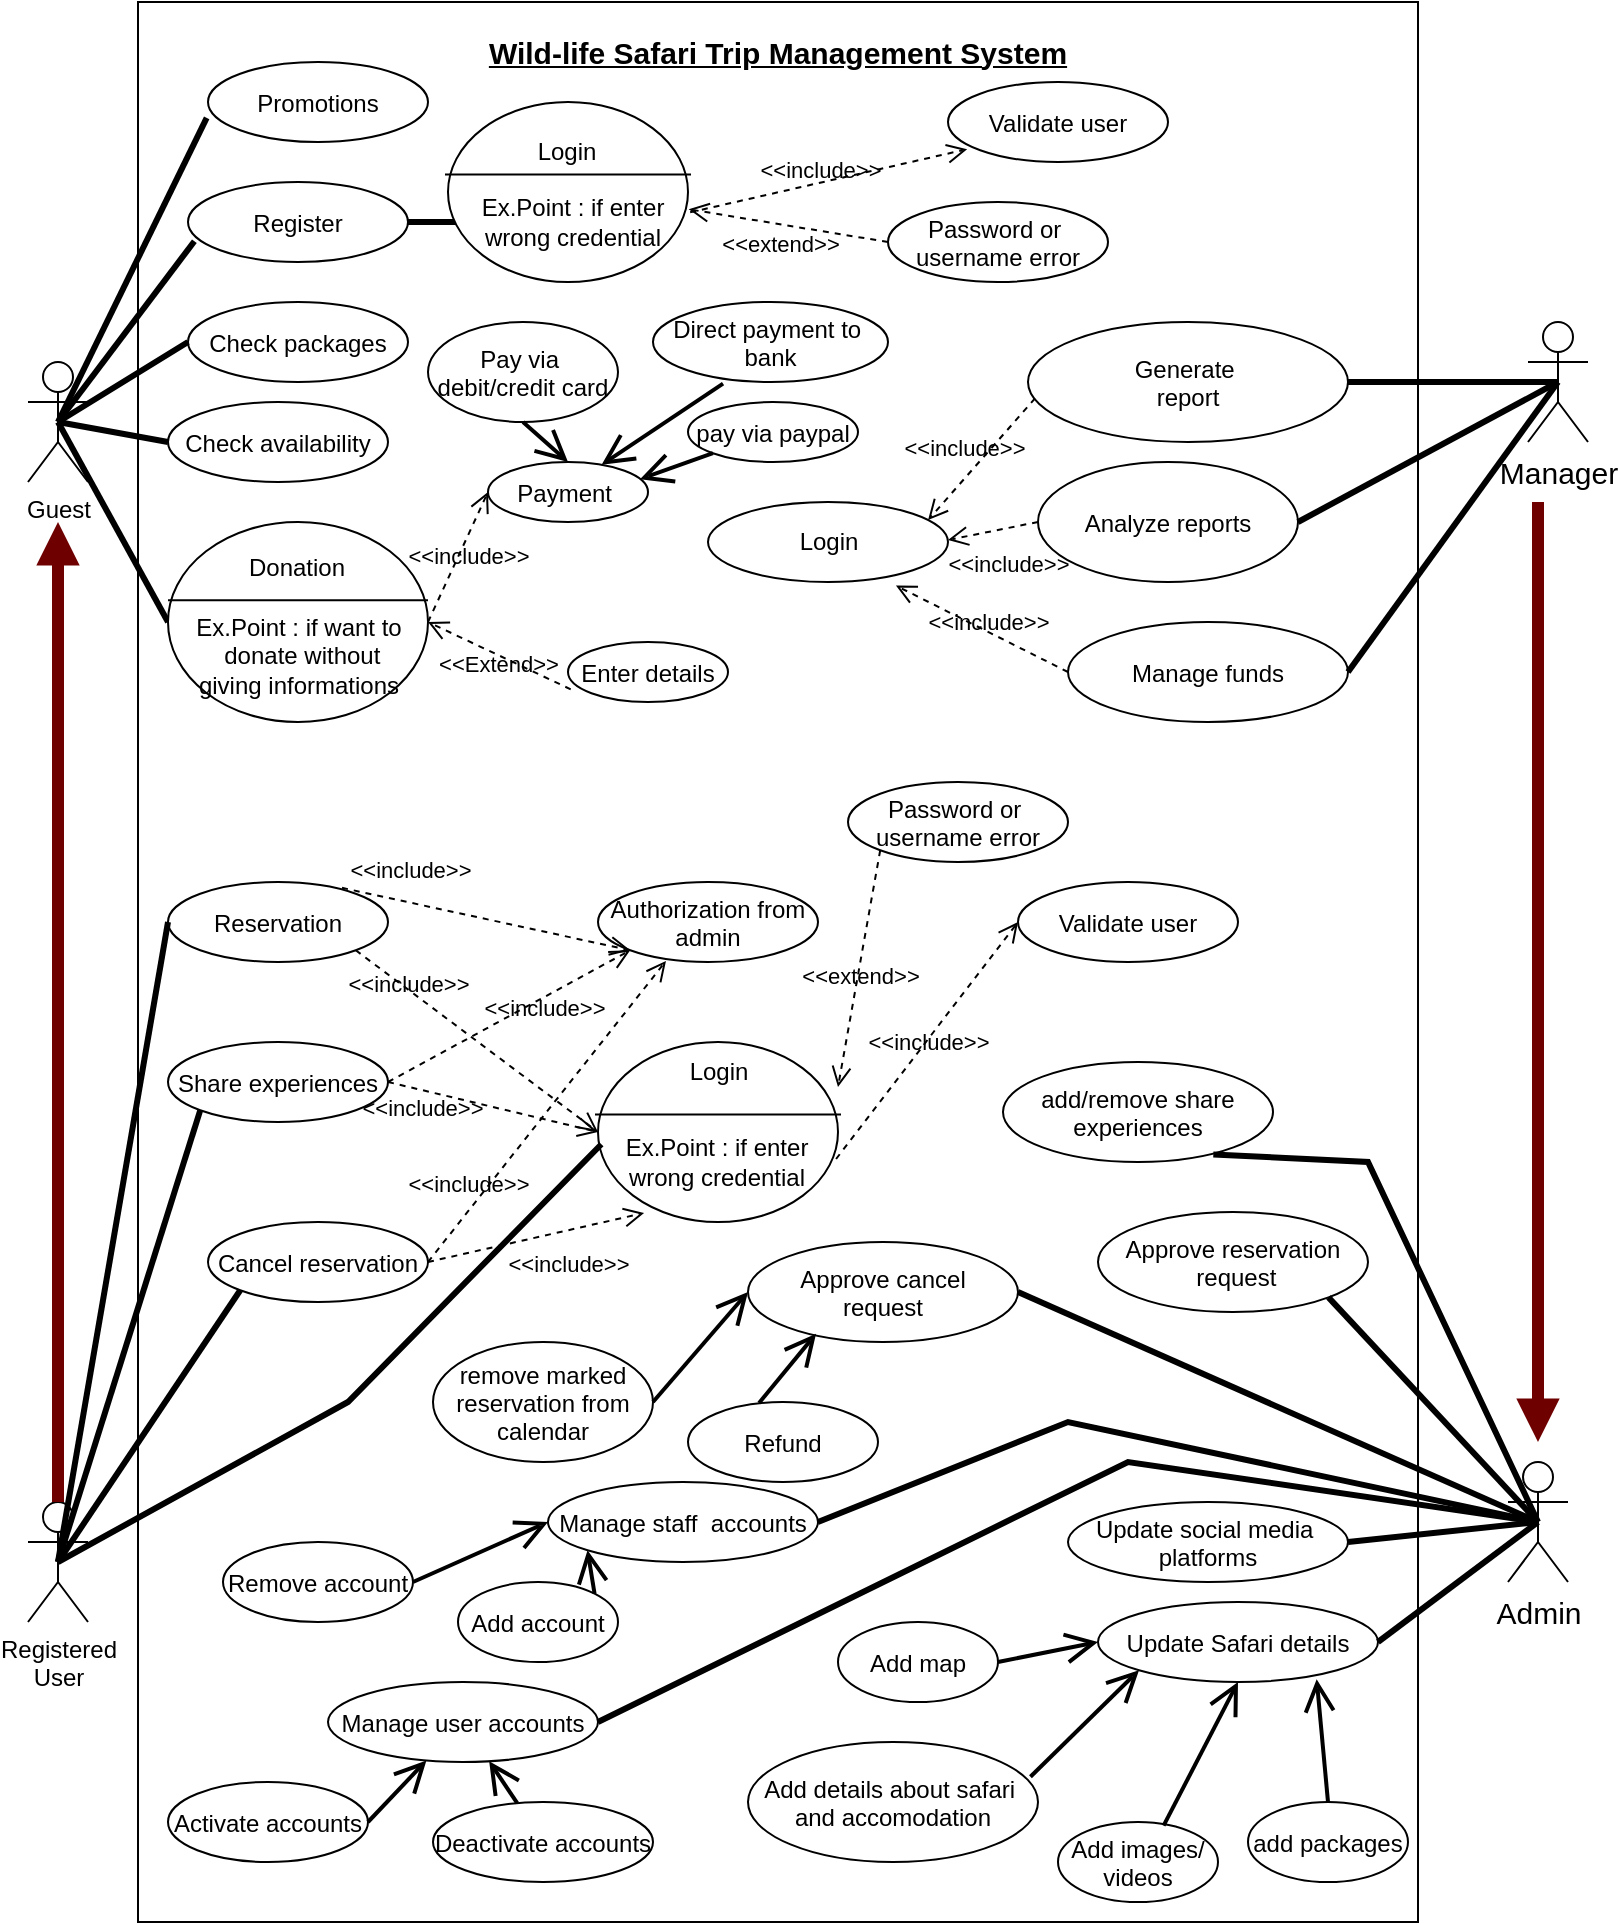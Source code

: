 <mxfile version="17.2.1" type="device"><diagram id="7ioUr9xiBU_VeSpDMYEj" name="Page-1"><mxGraphModel dx="1038" dy="571" grid="1" gridSize="10" guides="1" tooltips="1" connect="1" arrows="1" fold="1" page="1" pageScale="1" pageWidth="850" pageHeight="1100" math="0" shadow="0"><root><mxCell id="0"/><mxCell id="1" parent="0"/><mxCell id="mJxhll8zk59n_Goc1wE7-1" value="Guest&lt;br&gt;" style="shape=umlActor;verticalLabelPosition=bottom;verticalAlign=top;html=1;outlineConnect=0;" parent="1" vertex="1"><mxGeometry x="20" y="190" width="30" height="60" as="geometry"/></mxCell><mxCell id="Id92xHH9XlMsZ9smGhCu-1" value="" style="rounded=0;whiteSpace=wrap;html=1;" parent="1" vertex="1"><mxGeometry x="75" y="10" width="640" height="960" as="geometry"/></mxCell><mxCell id="Id92xHH9XlMsZ9smGhCu-4" value="Promotions" style="ellipse;" parent="1" vertex="1"><mxGeometry x="110" y="40" width="110" height="40" as="geometry"/></mxCell><mxCell id="Id92xHH9XlMsZ9smGhCu-5" value="Register" style="ellipse;" parent="1" vertex="1"><mxGeometry x="100" y="100" width="110" height="40" as="geometry"/></mxCell><mxCell id="Id92xHH9XlMsZ9smGhCu-10" value="" style="endArrow=none;startArrow=none;endFill=0;startFill=0;endSize=8;html=1;verticalAlign=bottom;labelBackgroundColor=none;strokeWidth=3;rounded=0;entryX=0;entryY=0.75;entryDx=0;entryDy=0;exitX=1;exitY=0.5;exitDx=0;exitDy=0;" parent="1" source="Id92xHH9XlMsZ9smGhCu-5" target="Id92xHH9XlMsZ9smGhCu-33" edge="1"><mxGeometry width="160" relative="1" as="geometry"><mxPoint x="290" y="140" as="sourcePoint"/><mxPoint x="340" y="130" as="targetPoint"/><Array as="points"/></mxGeometry></mxCell><mxCell id="Id92xHH9XlMsZ9smGhCu-13" value="&amp;lt;&amp;lt;include&amp;gt;&amp;gt;" style="endArrow=open;startArrow=none;endFill=0;startFill=0;endSize=8;html=1;verticalAlign=bottom;dashed=1;labelBackgroundColor=none;rounded=0;entryX=0.087;entryY=0.84;entryDx=0;entryDy=0;entryPerimeter=0;exitX=1.009;exitY=0.613;exitDx=0;exitDy=0;exitPerimeter=0;" parent="1" source="Id92xHH9XlMsZ9smGhCu-30" target="Id92xHH9XlMsZ9smGhCu-14" edge="1"><mxGeometry x="-0.069" y="-3" width="160" relative="1" as="geometry"><mxPoint x="445.05" y="120.08" as="sourcePoint"/><mxPoint x="540" y="110" as="targetPoint"/><mxPoint as="offset"/></mxGeometry></mxCell><mxCell id="Id92xHH9XlMsZ9smGhCu-14" value="Validate user" style="ellipse;" parent="1" vertex="1"><mxGeometry x="480" y="50" width="110" height="40" as="geometry"/></mxCell><mxCell id="Id92xHH9XlMsZ9smGhCu-15" value="Password or &#10;username error" style="ellipse;" parent="1" vertex="1"><mxGeometry x="450" y="110" width="110" height="40" as="geometry"/></mxCell><mxCell id="Id92xHH9XlMsZ9smGhCu-17" value="" style="endArrow=none;startArrow=none;endFill=0;startFill=0;endSize=8;html=1;verticalAlign=bottom;labelBackgroundColor=none;strokeWidth=3;rounded=0;entryX=-0.006;entryY=0.698;entryDx=0;entryDy=0;entryPerimeter=0;exitX=0.5;exitY=0.5;exitDx=0;exitDy=0;exitPerimeter=0;" parent="1" source="mJxhll8zk59n_Goc1wE7-1" target="Id92xHH9XlMsZ9smGhCu-4" edge="1"><mxGeometry width="160" relative="1" as="geometry"><mxPoint x="60" y="240" as="sourcePoint"/><mxPoint x="220" y="240" as="targetPoint"/></mxGeometry></mxCell><mxCell id="Id92xHH9XlMsZ9smGhCu-18" value="" style="endArrow=none;startArrow=none;endFill=0;startFill=0;endSize=8;html=1;verticalAlign=bottom;labelBackgroundColor=none;strokeWidth=3;rounded=0;entryX=0.029;entryY=0.74;entryDx=0;entryDy=0;entryPerimeter=0;exitX=0.5;exitY=0.5;exitDx=0;exitDy=0;exitPerimeter=0;" parent="1" source="mJxhll8zk59n_Goc1wE7-1" target="Id92xHH9XlMsZ9smGhCu-5" edge="1"><mxGeometry width="160" relative="1" as="geometry"><mxPoint x="65" y="250" as="sourcePoint"/><mxPoint x="179.34" y="107.92" as="targetPoint"/></mxGeometry></mxCell><mxCell id="Id92xHH9XlMsZ9smGhCu-19" value="&amp;lt;&amp;lt;extend&amp;gt;&amp;gt;" style="endArrow=open;startArrow=none;endFill=0;startFill=0;endSize=8;html=1;verticalAlign=bottom;dashed=1;labelBackgroundColor=none;rounded=0;exitX=0;exitY=0.5;exitDx=0;exitDy=0;entryX=1.003;entryY=0.596;entryDx=0;entryDy=0;entryPerimeter=0;" parent="1" source="Id92xHH9XlMsZ9smGhCu-15" target="Id92xHH9XlMsZ9smGhCu-30" edge="1"><mxGeometry x="0.025" y="19" width="160" relative="1" as="geometry"><mxPoint x="450" y="120" as="sourcePoint"/><mxPoint x="440" y="130" as="targetPoint"/><mxPoint as="offset"/></mxGeometry></mxCell><mxCell id="Id92xHH9XlMsZ9smGhCu-20" value="Check packages" style="ellipse;" parent="1" vertex="1"><mxGeometry x="100" y="160" width="110" height="40" as="geometry"/></mxCell><mxCell id="Id92xHH9XlMsZ9smGhCu-21" value="Check availability" style="ellipse;" parent="1" vertex="1"><mxGeometry x="90" y="210" width="110" height="40" as="geometry"/></mxCell><mxCell id="Id92xHH9XlMsZ9smGhCu-23" value="" style="endArrow=none;startArrow=none;endFill=0;startFill=0;endSize=8;html=1;verticalAlign=bottom;labelBackgroundColor=none;strokeWidth=3;rounded=0;entryX=0;entryY=0.5;entryDx=0;entryDy=0;exitX=0.5;exitY=0.5;exitDx=0;exitDy=0;exitPerimeter=0;" parent="1" source="mJxhll8zk59n_Goc1wE7-1" target="Id92xHH9XlMsZ9smGhCu-20" edge="1"><mxGeometry width="160" relative="1" as="geometry"><mxPoint x="55" y="220" as="sourcePoint"/><mxPoint x="173.19" y="159.6" as="targetPoint"/></mxGeometry></mxCell><mxCell id="Id92xHH9XlMsZ9smGhCu-24" value="" style="endArrow=none;startArrow=none;endFill=0;startFill=0;endSize=8;html=1;verticalAlign=bottom;labelBackgroundColor=none;strokeWidth=3;rounded=0;entryX=0;entryY=0.5;entryDx=0;entryDy=0;exitX=0.5;exitY=0.5;exitDx=0;exitDy=0;exitPerimeter=0;" parent="1" source="mJxhll8zk59n_Goc1wE7-1" target="Id92xHH9XlMsZ9smGhCu-21" edge="1"><mxGeometry width="160" relative="1" as="geometry"><mxPoint x="55" y="220" as="sourcePoint"/><mxPoint x="170.0" y="200" as="targetPoint"/></mxGeometry></mxCell><mxCell id="Id92xHH9XlMsZ9smGhCu-25" value="" style="endArrow=none;startArrow=none;endFill=0;startFill=0;endSize=8;html=1;verticalAlign=bottom;labelBackgroundColor=none;strokeWidth=3;rounded=0;entryX=0;entryY=0.5;entryDx=0;entryDy=0;exitX=0.5;exitY=0.5;exitDx=0;exitDy=0;exitPerimeter=0;" parent="1" source="mJxhll8zk59n_Goc1wE7-1" target="Id92xHH9XlMsZ9smGhCu-36" edge="1"><mxGeometry width="160" relative="1" as="geometry"><mxPoint x="55" y="220" as="sourcePoint"/><mxPoint x="170" y="285" as="targetPoint"/></mxGeometry></mxCell><mxCell id="Id92xHH9XlMsZ9smGhCu-26" value="Payment " style="ellipse;" parent="1" vertex="1"><mxGeometry x="250" y="240" width="80" height="30" as="geometry"/></mxCell><mxCell id="Id92xHH9XlMsZ9smGhCu-27" value="&amp;lt;&amp;lt;include&amp;gt;&amp;gt;" style="endArrow=open;startArrow=none;endFill=0;startFill=0;endSize=8;html=1;verticalAlign=bottom;dashed=1;labelBackgroundColor=none;rounded=0;exitX=1;exitY=0.5;exitDx=0;exitDy=0;entryX=0;entryY=0.5;entryDx=0;entryDy=0;" parent="1" source="Id92xHH9XlMsZ9smGhCu-36" target="Id92xHH9XlMsZ9smGhCu-26" edge="1"><mxGeometry x="-0.167" y="-8" width="160" relative="1" as="geometry"><mxPoint x="250" y="285" as="sourcePoint"/><mxPoint x="440" y="220" as="targetPoint"/><mxPoint as="offset"/></mxGeometry></mxCell><mxCell id="Id92xHH9XlMsZ9smGhCu-28" value="Enter details" style="ellipse;" parent="1" vertex="1"><mxGeometry x="290" y="330" width="80" height="30" as="geometry"/></mxCell><mxCell id="Id92xHH9XlMsZ9smGhCu-29" value="&amp;lt;&amp;lt;Extend&amp;gt;&amp;gt;" style="endArrow=open;startArrow=none;endFill=0;startFill=0;endSize=8;html=1;verticalAlign=bottom;dashed=1;labelBackgroundColor=none;rounded=0;exitX=0.017;exitY=0.788;exitDx=0;exitDy=0;entryX=1;entryY=0.5;entryDx=0;entryDy=0;exitPerimeter=0;" parent="1" source="Id92xHH9XlMsZ9smGhCu-28" target="Id92xHH9XlMsZ9smGhCu-36" edge="1"><mxGeometry x="-0.122" y="12" width="160" relative="1" as="geometry"><mxPoint x="250" y="285" as="sourcePoint"/><mxPoint x="250" y="285" as="targetPoint"/><Array as="points"/><mxPoint as="offset"/></mxGeometry></mxCell><mxCell id="Id92xHH9XlMsZ9smGhCu-30" value="" style="shape=ellipse;container=1;horizontal=1;horizontalStack=0;resizeParent=1;resizeParentMax=0;resizeLast=0;html=1;dashed=0;collapsible=0;" parent="1" vertex="1"><mxGeometry x="230" y="60" width="120" height="90" as="geometry"/></mxCell><mxCell id="Id92xHH9XlMsZ9smGhCu-31" value="Login" style="html=1;strokeColor=none;fillColor=none;align=center;verticalAlign=middle;rotatable=0;" parent="Id92xHH9XlMsZ9smGhCu-30" vertex="1"><mxGeometry x="-1.5" y="10" width="120" height="30" as="geometry"/></mxCell><mxCell id="Id92xHH9XlMsZ9smGhCu-32" value="" style="line;strokeWidth=1;fillColor=none;rotatable=0;labelPosition=right;points=[];portConstraint=eastwest;dashed=0;resizeWidth=1;" parent="Id92xHH9XlMsZ9smGhCu-30" vertex="1"><mxGeometry x="-1.5" y="32.5" width="123" height="7.5" as="geometry"/></mxCell><mxCell id="Id92xHH9XlMsZ9smGhCu-33" value="Ex.Point : if enter&lt;br&gt;wrong credential" style="text;html=1;align=center;verticalAlign=middle;rotatable=0;" parent="Id92xHH9XlMsZ9smGhCu-30" vertex="1"><mxGeometry x="1.5" y="60" width="120" as="geometry"/></mxCell><mxCell id="Id92xHH9XlMsZ9smGhCu-36" value="" style="shape=ellipse;container=1;horizontal=1;horizontalStack=0;resizeParent=1;resizeParentMax=0;resizeLast=0;html=1;dashed=0;collapsible=0;" parent="1" vertex="1"><mxGeometry x="90" y="270" width="130" height="100" as="geometry"/></mxCell><mxCell id="Id92xHH9XlMsZ9smGhCu-37" value="Donation" style="html=1;strokeColor=none;fillColor=none;align=center;verticalAlign=middle;rotatable=0;" parent="Id92xHH9XlMsZ9smGhCu-36" vertex="1"><mxGeometry x="-0.005" y="10" width="127.045" height="25" as="geometry"/></mxCell><mxCell id="Id92xHH9XlMsZ9smGhCu-38" value="" style="line;strokeWidth=1;fillColor=none;rotatable=0;labelPosition=right;points=[];portConstraint=eastwest;dashed=0;resizeWidth=1;" parent="Id92xHH9XlMsZ9smGhCu-36" vertex="1"><mxGeometry y="35" width="130" height="8.333" as="geometry"/></mxCell><mxCell id="Id92xHH9XlMsZ9smGhCu-39" value="Ex.Point : if want to&lt;br&gt;&amp;nbsp;donate without&lt;br&gt;giving informations" style="text;html=1;align=center;verticalAlign=middle;rotatable=0;" parent="Id92xHH9XlMsZ9smGhCu-36" vertex="1"><mxGeometry x="5.651" y="59.999" width="118.696" height="14.286" as="geometry"/></mxCell><mxCell id="Id92xHH9XlMsZ9smGhCu-42" value="Registered&lt;br&gt;User" style="shape=umlActor;verticalLabelPosition=bottom;verticalAlign=top;html=1;" parent="1" vertex="1"><mxGeometry x="20" y="760" width="30" height="60" as="geometry"/></mxCell><mxCell id="Id92xHH9XlMsZ9smGhCu-43" value="Reservation" style="ellipse;" parent="1" vertex="1"><mxGeometry x="90" y="450" width="110" height="40" as="geometry"/></mxCell><mxCell id="Id92xHH9XlMsZ9smGhCu-50" value="Wild-life Safari Trip Management System" style="text;html=1;strokeColor=none;fillColor=none;align=center;verticalAlign=middle;whiteSpace=wrap;rounded=0;fontStyle=5;fontSize=15;" parent="1" vertex="1"><mxGeometry x="235" y="20" width="320" height="30" as="geometry"/></mxCell><mxCell id="Id92xHH9XlMsZ9smGhCu-52" value="" style="html=1;verticalAlign=bottom;labelBackgroundColor=none;endArrow=block;endFill=1;rounded=0;fontSize=15;exitX=0.5;exitY=0;exitDx=0;exitDy=0;exitPerimeter=0;fillColor=#a20025;strokeColor=#6F0000;strokeWidth=6;" parent="1" source="Id92xHH9XlMsZ9smGhCu-42" edge="1"><mxGeometry width="160" relative="1" as="geometry"><mxPoint x="370" y="340" as="sourcePoint"/><mxPoint x="35" y="270" as="targetPoint"/></mxGeometry></mxCell><mxCell id="Id92xHH9XlMsZ9smGhCu-53" value="" style="shape=ellipse;container=1;horizontal=1;horizontalStack=0;resizeParent=1;resizeParentMax=0;resizeLast=0;html=1;dashed=0;collapsible=0;" parent="1" vertex="1"><mxGeometry x="305" y="530" width="120" height="90" as="geometry"/></mxCell><mxCell id="Id92xHH9XlMsZ9smGhCu-54" value="Login" style="html=1;strokeColor=none;fillColor=none;align=center;verticalAlign=middle;rotatable=0;" parent="Id92xHH9XlMsZ9smGhCu-53" vertex="1"><mxGeometry width="120" height="30" as="geometry"/></mxCell><mxCell id="Id92xHH9XlMsZ9smGhCu-55" value="" style="line;strokeWidth=1;fillColor=none;rotatable=0;labelPosition=right;points=[];portConstraint=eastwest;dashed=0;resizeWidth=1;" parent="Id92xHH9XlMsZ9smGhCu-53" vertex="1"><mxGeometry x="-1.5" y="32.5" width="123" height="7.5" as="geometry"/></mxCell><mxCell id="Id92xHH9XlMsZ9smGhCu-56" value="Ex.Point : if enter&lt;br&gt;wrong credential" style="text;html=1;align=center;verticalAlign=middle;rotatable=0;" parent="Id92xHH9XlMsZ9smGhCu-53" vertex="1"><mxGeometry x="-1.5" y="60" width="120" as="geometry"/></mxCell><mxCell id="Id92xHH9XlMsZ9smGhCu-58" value="&amp;lt;&amp;lt;include&amp;gt;&amp;gt;" style="endArrow=open;startArrow=none;endFill=0;startFill=0;endSize=8;html=1;verticalAlign=bottom;dashed=1;labelBackgroundColor=none;rounded=0;entryX=0;entryY=0.5;entryDx=0;entryDy=0;exitX=0.992;exitY=0.65;exitDx=0;exitDy=0;exitPerimeter=0;" parent="1" source="Id92xHH9XlMsZ9smGhCu-53" target="Id92xHH9XlMsZ9smGhCu-60" edge="1"><mxGeometry x="-0.11" y="-7" width="160" relative="1" as="geometry"><mxPoint x="240.0" y="441.57" as="sourcePoint"/><mxPoint x="378.49" y="400.0" as="targetPoint"/><mxPoint y="-1" as="offset"/></mxGeometry></mxCell><mxCell id="Id92xHH9XlMsZ9smGhCu-59" value="&amp;lt;&amp;lt;extend&amp;gt;&amp;gt;" style="endArrow=open;startArrow=none;endFill=0;startFill=0;endSize=8;html=1;verticalAlign=bottom;dashed=1;labelBackgroundColor=none;rounded=0;entryX=1;entryY=0.75;entryDx=0;entryDy=0;exitX=0;exitY=1;exitDx=0;exitDy=0;" parent="1" source="Id92xHH9XlMsZ9smGhCu-61" target="Id92xHH9XlMsZ9smGhCu-54" edge="1"><mxGeometry x="0.206" y="3" width="160" relative="1" as="geometry"><mxPoint x="300" y="456" as="sourcePoint"/><mxPoint x="270.18" y="450" as="targetPoint"/><mxPoint as="offset"/></mxGeometry></mxCell><mxCell id="Id92xHH9XlMsZ9smGhCu-60" value="Validate user" style="ellipse;" parent="1" vertex="1"><mxGeometry x="515" y="450" width="110" height="40" as="geometry"/></mxCell><mxCell id="Id92xHH9XlMsZ9smGhCu-61" value="Password or &#10;username error" style="ellipse;" parent="1" vertex="1"><mxGeometry x="430" y="400" width="110" height="40" as="geometry"/></mxCell><mxCell id="Id92xHH9XlMsZ9smGhCu-63" value="&amp;lt;&amp;lt;include&amp;gt;&amp;gt;" style="endArrow=open;startArrow=none;endFill=0;startFill=0;endSize=8;html=1;verticalAlign=bottom;dashed=1;labelBackgroundColor=none;rounded=0;exitX=1;exitY=1;exitDx=0;exitDy=0;entryX=0;entryY=0.5;entryDx=0;entryDy=0;" parent="1" source="Id92xHH9XlMsZ9smGhCu-43" target="Id92xHH9XlMsZ9smGhCu-53" edge="1"><mxGeometry x="-0.519" y="-5" width="160" relative="1" as="geometry"><mxPoint x="156.957" y="550" as="sourcePoint"/><mxPoint x="330" y="565" as="targetPoint"/><mxPoint as="offset"/></mxGeometry></mxCell><mxCell id="Id92xHH9XlMsZ9smGhCu-66" value="Authorization from&#10;admin" style="ellipse;" parent="1" vertex="1"><mxGeometry x="305" y="450" width="110" height="40" as="geometry"/></mxCell><mxCell id="Id92xHH9XlMsZ9smGhCu-67" value="&amp;lt;&amp;lt;include&amp;gt;&amp;gt;" style="endArrow=open;startArrow=none;endFill=0;startFill=0;endSize=8;html=1;verticalAlign=bottom;dashed=1;labelBackgroundColor=none;rounded=0;entryX=0;entryY=1;entryDx=0;entryDy=0;exitX=0.791;exitY=0.073;exitDx=0;exitDy=0;exitPerimeter=0;" parent="1" source="Id92xHH9XlMsZ9smGhCu-43" target="Id92xHH9XlMsZ9smGhCu-66" edge="1"><mxGeometry x="-0.547" y="7" width="160" relative="1" as="geometry"><mxPoint x="175" y="680.0" as="sourcePoint"/><mxPoint x="155" y="640" as="targetPoint"/><mxPoint as="offset"/></mxGeometry></mxCell><mxCell id="Id92xHH9XlMsZ9smGhCu-69" value="" style="endArrow=none;startArrow=none;endFill=0;startFill=0;endSize=8;html=1;verticalAlign=bottom;labelBackgroundColor=none;strokeWidth=3;rounded=0;entryX=0.5;entryY=0.5;entryDx=0;entryDy=0;exitX=0.014;exitY=0.568;exitDx=0;exitDy=0;exitPerimeter=0;entryPerimeter=0;" parent="1" source="Id92xHH9XlMsZ9smGhCu-53" target="Id92xHH9XlMsZ9smGhCu-42" edge="1"><mxGeometry width="160" relative="1" as="geometry"><mxPoint x="55" y="640" as="sourcePoint"/><mxPoint x="110" y="740" as="targetPoint"/><Array as="points"><mxPoint x="180" y="710"/></Array></mxGeometry></mxCell><mxCell id="Id92xHH9XlMsZ9smGhCu-70" value="" style="endArrow=none;startArrow=none;endFill=0;startFill=0;endSize=8;html=1;verticalAlign=bottom;labelBackgroundColor=none;strokeWidth=3;rounded=0;exitX=0;exitY=0.5;exitDx=0;exitDy=0;entryX=0.5;entryY=0.5;entryDx=0;entryDy=0;entryPerimeter=0;" parent="1" source="Id92xHH9XlMsZ9smGhCu-43" target="Id92xHH9XlMsZ9smGhCu-42" edge="1"><mxGeometry width="160" relative="1" as="geometry"><mxPoint x="96.68" y="601.12" as="sourcePoint"/><mxPoint x="35" y="890" as="targetPoint"/><Array as="points"/></mxGeometry></mxCell><mxCell id="Id92xHH9XlMsZ9smGhCu-72" value="Share experiences" style="ellipse;" parent="1" vertex="1"><mxGeometry x="90" y="530" width="110" height="40" as="geometry"/></mxCell><mxCell id="Id92xHH9XlMsZ9smGhCu-75" value="&amp;lt;&amp;lt;include&amp;gt;&amp;gt;" style="endArrow=open;startArrow=none;endFill=0;startFill=0;endSize=8;html=1;verticalAlign=bottom;dashed=1;labelBackgroundColor=none;rounded=0;entryX=0;entryY=1;entryDx=0;entryDy=0;exitX=1;exitY=0.5;exitDx=0;exitDy=0;" parent="1" source="Id92xHH9XlMsZ9smGhCu-72" target="Id92xHH9XlMsZ9smGhCu-66" edge="1"><mxGeometry x="0.186" y="-13" width="160" relative="1" as="geometry"><mxPoint x="175" y="680" as="sourcePoint"/><mxPoint x="266.186" y="654.17" as="targetPoint"/><mxPoint as="offset"/></mxGeometry></mxCell><mxCell id="Id92xHH9XlMsZ9smGhCu-76" value="&amp;lt;&amp;lt;include&amp;gt;&amp;gt;" style="endArrow=open;startArrow=none;endFill=0;startFill=0;endSize=8;html=1;verticalAlign=bottom;dashed=1;labelBackgroundColor=none;rounded=0;exitX=1;exitY=0.5;exitDx=0;exitDy=0;entryX=0;entryY=0.5;entryDx=0;entryDy=0;" parent="1" source="Id92xHH9XlMsZ9smGhCu-72" target="Id92xHH9XlMsZ9smGhCu-53" edge="1"><mxGeometry x="-0.597" y="-17" width="160" relative="1" as="geometry"><mxPoint x="85" y="730" as="sourcePoint"/><mxPoint x="340" y="570" as="targetPoint"/><mxPoint as="offset"/><Array as="points"/></mxGeometry></mxCell><mxCell id="Id92xHH9XlMsZ9smGhCu-80" value="" style="endArrow=none;startArrow=none;endFill=0;startFill=0;endSize=8;html=1;verticalAlign=bottom;labelBackgroundColor=none;strokeWidth=3;rounded=0;exitX=0;exitY=1;exitDx=0;exitDy=0;entryX=0.5;entryY=0.5;entryDx=0;entryDy=0;entryPerimeter=0;" parent="1" source="Id92xHH9XlMsZ9smGhCu-72" target="Id92xHH9XlMsZ9smGhCu-42" edge="1"><mxGeometry width="160" relative="1" as="geometry"><mxPoint x="100" y="480" as="sourcePoint"/><mxPoint x="50" y="870" as="targetPoint"/><Array as="points"/></mxGeometry></mxCell><mxCell id="Id92xHH9XlMsZ9smGhCu-81" value="Cancel reservation" style="ellipse;" parent="1" vertex="1"><mxGeometry x="110" y="620" width="110" height="40" as="geometry"/></mxCell><mxCell id="Id92xHH9XlMsZ9smGhCu-82" value="" style="endArrow=none;startArrow=none;endFill=0;startFill=0;endSize=8;html=1;verticalAlign=bottom;labelBackgroundColor=none;strokeWidth=3;rounded=0;exitX=0;exitY=1;exitDx=0;exitDy=0;entryX=0.5;entryY=0.5;entryDx=0;entryDy=0;entryPerimeter=0;" parent="1" source="Id92xHH9XlMsZ9smGhCu-81" target="Id92xHH9XlMsZ9smGhCu-42" edge="1"><mxGeometry width="160" relative="1" as="geometry"><mxPoint x="116.109" y="574.142" as="sourcePoint"/><mxPoint x="35" y="890" as="targetPoint"/><Array as="points"/></mxGeometry></mxCell><mxCell id="Id92xHH9XlMsZ9smGhCu-83" value="&amp;lt;&amp;lt;include&amp;gt;&amp;gt;" style="endArrow=open;startArrow=none;endFill=0;startFill=0;endSize=8;html=1;verticalAlign=bottom;dashed=1;labelBackgroundColor=none;rounded=0;entryX=0.192;entryY=0.95;entryDx=0;entryDy=0;exitX=1;exitY=0.5;exitDx=0;exitDy=0;entryPerimeter=0;" parent="1" source="Id92xHH9XlMsZ9smGhCu-81" target="Id92xHH9XlMsZ9smGhCu-53" edge="1"><mxGeometry x="0.193" y="-25" width="160" relative="1" as="geometry"><mxPoint x="254.52" y="698.5" as="sourcePoint"/><mxPoint x="385.48" y="680" as="targetPoint"/><mxPoint as="offset"/></mxGeometry></mxCell><mxCell id="Id92xHH9XlMsZ9smGhCu-84" value="&amp;lt;&amp;lt;include&amp;gt;&amp;gt;" style="endArrow=open;startArrow=none;endFill=0;startFill=0;endSize=8;html=1;verticalAlign=bottom;dashed=1;labelBackgroundColor=none;rounded=0;entryX=0.309;entryY=0.987;entryDx=0;entryDy=0;exitX=1;exitY=0.5;exitDx=0;exitDy=0;entryPerimeter=0;" parent="1" source="Id92xHH9XlMsZ9smGhCu-81" target="Id92xHH9XlMsZ9smGhCu-66" edge="1"><mxGeometry x="-0.625" y="3" width="160" relative="1" as="geometry"><mxPoint x="230" y="650" as="sourcePoint"/><mxPoint x="338.04" y="625.5" as="targetPoint"/><mxPoint as="offset"/></mxGeometry></mxCell><mxCell id="Id92xHH9XlMsZ9smGhCu-85" value="Admin" style="shape=umlActor;verticalLabelPosition=bottom;verticalAlign=top;html=1;outlineConnect=0;fontSize=15;" parent="1" vertex="1"><mxGeometry x="760" y="740" width="30" height="60" as="geometry"/></mxCell><mxCell id="Id92xHH9XlMsZ9smGhCu-86" value="Manager" style="shape=umlActor;verticalLabelPosition=bottom;verticalAlign=top;html=1;outlineConnect=0;fontSize=15;" parent="1" vertex="1"><mxGeometry x="770" y="170" width="30" height="60" as="geometry"/></mxCell><mxCell id="Id92xHH9XlMsZ9smGhCu-88" value="Approve reservation&#10; request" style="ellipse;" parent="1" vertex="1"><mxGeometry x="555" y="615" width="135" height="50" as="geometry"/></mxCell><mxCell id="Id92xHH9XlMsZ9smGhCu-91" value="" style="endArrow=none;startArrow=none;endFill=0;startFill=0;endSize=8;html=1;verticalAlign=bottom;labelBackgroundColor=none;strokeWidth=3;rounded=0;exitX=1;exitY=1;exitDx=0;exitDy=0;entryX=0.5;entryY=0.5;entryDx=0;entryDy=0;entryPerimeter=0;" parent="1" source="Id92xHH9XlMsZ9smGhCu-88" target="Id92xHH9XlMsZ9smGhCu-85" edge="1"><mxGeometry width="160" relative="1" as="geometry"><mxPoint x="680.0" y="440" as="sourcePoint"/><mxPoint x="625.0" y="760" as="targetPoint"/><Array as="points"/></mxGeometry></mxCell><mxCell id="Id92xHH9XlMsZ9smGhCu-94" value="Manage staff  accounts" style="ellipse;" parent="1" vertex="1"><mxGeometry x="280" y="750" width="135" height="40" as="geometry"/></mxCell><mxCell id="Id92xHH9XlMsZ9smGhCu-95" value="" style="endArrow=none;startArrow=none;endFill=0;startFill=0;endSize=8;html=1;verticalAlign=bottom;labelBackgroundColor=none;strokeWidth=3;rounded=0;entryX=0.5;entryY=0.5;entryDx=0;entryDy=0;entryPerimeter=0;exitX=1;exitY=0.5;exitDx=0;exitDy=0;" parent="1" source="Id92xHH9XlMsZ9smGhCu-94" target="Id92xHH9XlMsZ9smGhCu-85" edge="1"><mxGeometry width="160" relative="1" as="geometry"><mxPoint x="360" y="780" as="sourcePoint"/><mxPoint x="629.63" y="768.85" as="targetPoint"/><Array as="points"><mxPoint x="540" y="720"/></Array></mxGeometry></mxCell><mxCell id="Id92xHH9XlMsZ9smGhCu-97" value="Remove account" style="ellipse;" parent="1" vertex="1"><mxGeometry x="117.5" y="780" width="95" height="40" as="geometry"/></mxCell><mxCell id="Id92xHH9XlMsZ9smGhCu-98" value="Add account" style="ellipse;" parent="1" vertex="1"><mxGeometry x="235" y="800" width="80" height="40" as="geometry"/></mxCell><mxCell id="Id92xHH9XlMsZ9smGhCu-99" value="" style="endArrow=open;endFill=1;endSize=12;html=1;rounded=0;fontSize=15;strokeWidth=2;exitX=1;exitY=0.5;exitDx=0;exitDy=0;entryX=0;entryY=0.5;entryDx=0;entryDy=0;" parent="1" source="Id92xHH9XlMsZ9smGhCu-97" target="Id92xHH9XlMsZ9smGhCu-94" edge="1"><mxGeometry width="160" relative="1" as="geometry"><mxPoint x="160" y="440" as="sourcePoint"/><mxPoint x="320" y="440" as="targetPoint"/><Array as="points"/></mxGeometry></mxCell><mxCell id="Id92xHH9XlMsZ9smGhCu-101" value="" style="endArrow=open;endFill=1;endSize=12;html=1;rounded=0;fontSize=15;strokeWidth=2;exitX=1;exitY=0;exitDx=0;exitDy=0;entryX=0;entryY=1;entryDx=0;entryDy=0;" parent="1" source="Id92xHH9XlMsZ9smGhCu-98" target="Id92xHH9XlMsZ9smGhCu-94" edge="1"><mxGeometry width="160" relative="1" as="geometry"><mxPoint x="290" y="750" as="sourcePoint"/><mxPoint x="440" y="690" as="targetPoint"/><Array as="points"/></mxGeometry></mxCell><mxCell id="Id92xHH9XlMsZ9smGhCu-102" value="" style="html=1;verticalAlign=bottom;labelBackgroundColor=none;endArrow=block;endFill=1;rounded=0;fontSize=15;fillColor=#a20025;strokeColor=#6F0000;strokeWidth=6;" parent="1" edge="1"><mxGeometry width="160" relative="1" as="geometry"><mxPoint x="775" y="260" as="sourcePoint"/><mxPoint x="775" y="730" as="targetPoint"/></mxGeometry></mxCell><mxCell id="Id92xHH9XlMsZ9smGhCu-104" value="Manage user accounts" style="ellipse;" parent="1" vertex="1"><mxGeometry x="170" y="850" width="135" height="40" as="geometry"/></mxCell><mxCell id="Id92xHH9XlMsZ9smGhCu-105" value="" style="endArrow=none;startArrow=none;endFill=0;startFill=0;endSize=8;html=1;verticalAlign=bottom;labelBackgroundColor=none;strokeWidth=3;rounded=0;exitX=1;exitY=0.5;exitDx=0;exitDy=0;entryX=0.5;entryY=0.5;entryDx=0;entryDy=0;entryPerimeter=0;" parent="1" source="Id92xHH9XlMsZ9smGhCu-104" target="Id92xHH9XlMsZ9smGhCu-85" edge="1"><mxGeometry width="160" relative="1" as="geometry"><mxPoint x="685.0" y="736.46" as="sourcePoint"/><mxPoint x="774.46" y="843.54" as="targetPoint"/><Array as="points"><mxPoint x="570" y="740"/></Array></mxGeometry></mxCell><mxCell id="Id92xHH9XlMsZ9smGhCu-106" value="Activate accounts" style="ellipse;" parent="1" vertex="1"><mxGeometry x="90" y="900" width="100" height="40" as="geometry"/></mxCell><mxCell id="Id92xHH9XlMsZ9smGhCu-107" value="Deactivate accounts" style="ellipse;" parent="1" vertex="1"><mxGeometry x="222.5" y="910" width="110" height="40" as="geometry"/></mxCell><mxCell id="Id92xHH9XlMsZ9smGhCu-109" value="" style="endArrow=open;endFill=1;endSize=12;html=1;rounded=0;fontSize=15;strokeWidth=2;exitX=1;exitY=0.5;exitDx=0;exitDy=0;" parent="1" source="Id92xHH9XlMsZ9smGhCu-106" target="Id92xHH9XlMsZ9smGhCu-104" edge="1"><mxGeometry width="160" relative="1" as="geometry"><mxPoint x="493.284" y="625.858" as="sourcePoint"/><mxPoint x="550" y="650" as="targetPoint"/><Array as="points"/></mxGeometry></mxCell><mxCell id="Id92xHH9XlMsZ9smGhCu-110" value="" style="endArrow=open;endFill=1;endSize=12;html=1;rounded=0;fontSize=15;strokeWidth=2;" parent="1" source="Id92xHH9XlMsZ9smGhCu-107" target="Id92xHH9XlMsZ9smGhCu-104" edge="1"><mxGeometry width="160" relative="1" as="geometry"><mxPoint x="503.284" y="635.858" as="sourcePoint"/><mxPoint x="560" y="660" as="targetPoint"/><Array as="points"/></mxGeometry></mxCell><mxCell id="zXseUWlo74FQ_CGr_e2n-1" value="Update Safari details" style="ellipse;" parent="1" vertex="1"><mxGeometry x="555" y="810" width="140" height="40" as="geometry"/></mxCell><mxCell id="zXseUWlo74FQ_CGr_e2n-2" value="" style="endArrow=none;startArrow=none;endFill=0;startFill=0;endSize=8;html=1;verticalAlign=bottom;labelBackgroundColor=none;strokeWidth=3;rounded=0;entryX=0.5;entryY=0.5;entryDx=0;entryDy=0;entryPerimeter=0;exitX=1;exitY=0.5;exitDx=0;exitDy=0;" parent="1" source="zXseUWlo74FQ_CGr_e2n-1" target="Id92xHH9XlMsZ9smGhCu-85" edge="1"><mxGeometry width="160" relative="1" as="geometry"><mxPoint x="695" y="730" as="sourcePoint"/><mxPoint x="785" y="780" as="targetPoint"/><Array as="points"/></mxGeometry></mxCell><mxCell id="zXseUWlo74FQ_CGr_e2n-3" value="Add map" style="ellipse;" parent="1" vertex="1"><mxGeometry x="425" y="820" width="80" height="40" as="geometry"/></mxCell><mxCell id="zXseUWlo74FQ_CGr_e2n-4" value="Add images/&#10;videos" style="ellipse;" parent="1" vertex="1"><mxGeometry x="535" y="920" width="80" height="40" as="geometry"/></mxCell><mxCell id="zXseUWlo74FQ_CGr_e2n-5" value="add packages" style="ellipse;" parent="1" vertex="1"><mxGeometry x="630" y="910" width="80" height="40" as="geometry"/></mxCell><mxCell id="zXseUWlo74FQ_CGr_e2n-6" value="" style="endArrow=open;endFill=1;endSize=12;html=1;rounded=0;fontSize=15;strokeWidth=2;exitX=1;exitY=0.5;exitDx=0;exitDy=0;entryX=0;entryY=0.5;entryDx=0;entryDy=0;" parent="1" source="zXseUWlo74FQ_CGr_e2n-3" target="zXseUWlo74FQ_CGr_e2n-1" edge="1"><mxGeometry width="160" relative="1" as="geometry"><mxPoint x="430" y="770" as="sourcePoint"/><mxPoint x="561.89" y="741.24" as="targetPoint"/><Array as="points"/></mxGeometry></mxCell><mxCell id="zXseUWlo74FQ_CGr_e2n-7" value="" style="endArrow=open;endFill=1;endSize=12;html=1;rounded=0;fontSize=15;strokeWidth=2;exitX=0.66;exitY=0.045;exitDx=0;exitDy=0;entryX=0.5;entryY=1;entryDx=0;entryDy=0;exitPerimeter=0;" parent="1" source="zXseUWlo74FQ_CGr_e2n-4" target="zXseUWlo74FQ_CGr_e2n-1" edge="1"><mxGeometry width="160" relative="1" as="geometry"><mxPoint x="440" y="780" as="sourcePoint"/><mxPoint x="571.89" y="751.24" as="targetPoint"/><Array as="points"/></mxGeometry></mxCell><mxCell id="zXseUWlo74FQ_CGr_e2n-8" value="" style="endArrow=open;endFill=1;endSize=12;html=1;rounded=0;fontSize=15;strokeWidth=2;exitX=0.5;exitY=0;exitDx=0;exitDy=0;entryX=0.781;entryY=0.965;entryDx=0;entryDy=0;entryPerimeter=0;" parent="1" source="zXseUWlo74FQ_CGr_e2n-5" target="zXseUWlo74FQ_CGr_e2n-1" edge="1"><mxGeometry width="160" relative="1" as="geometry"><mxPoint x="450" y="790" as="sourcePoint"/><mxPoint x="581.89" y="761.24" as="targetPoint"/><Array as="points"/></mxGeometry></mxCell><mxCell id="zXseUWlo74FQ_CGr_e2n-9" value="Add details about safari &#10;and accomodation" style="ellipse;" parent="1" vertex="1"><mxGeometry x="380" y="880" width="145" height="60" as="geometry"/></mxCell><mxCell id="zXseUWlo74FQ_CGr_e2n-10" value="" style="endArrow=open;endFill=1;endSize=12;html=1;rounded=0;fontSize=15;strokeWidth=2;exitX=0.974;exitY=0.29;exitDx=0;exitDy=0;entryX=0;entryY=1;entryDx=0;entryDy=0;exitPerimeter=0;" parent="1" source="zXseUWlo74FQ_CGr_e2n-9" target="zXseUWlo74FQ_CGr_e2n-1" edge="1"><mxGeometry width="160" relative="1" as="geometry"><mxPoint x="612.8" y="921.8" as="sourcePoint"/><mxPoint x="635" y="860" as="targetPoint"/><Array as="points"/></mxGeometry></mxCell><mxCell id="zXseUWlo74FQ_CGr_e2n-11" value="Update social media &#10;platforms" style="ellipse;" parent="1" vertex="1"><mxGeometry x="540" y="760" width="140" height="40" as="geometry"/></mxCell><mxCell id="zXseUWlo74FQ_CGr_e2n-12" value="" style="endArrow=none;startArrow=none;endFill=0;startFill=0;endSize=8;html=1;verticalAlign=bottom;labelBackgroundColor=none;strokeWidth=3;rounded=0;entryX=0.5;entryY=0.5;entryDx=0;entryDy=0;entryPerimeter=0;exitX=1;exitY=0.5;exitDx=0;exitDy=0;" parent="1" source="zXseUWlo74FQ_CGr_e2n-11" target="Id92xHH9XlMsZ9smGhCu-85" edge="1"><mxGeometry width="160" relative="1" as="geometry"><mxPoint x="705" y="840" as="sourcePoint"/><mxPoint x="785" y="780" as="targetPoint"/><Array as="points"/></mxGeometry></mxCell><mxCell id="zXseUWlo74FQ_CGr_e2n-13" value="Approve cancel &#10;request" style="ellipse;" parent="1" vertex="1"><mxGeometry x="380" y="630" width="135" height="50" as="geometry"/></mxCell><mxCell id="zXseUWlo74FQ_CGr_e2n-14" value="" style="endArrow=none;startArrow=none;endFill=0;startFill=0;endSize=8;html=1;verticalAlign=bottom;labelBackgroundColor=none;strokeWidth=3;rounded=0;exitX=1;exitY=0.5;exitDx=0;exitDy=0;entryX=0.5;entryY=0.5;entryDx=0;entryDy=0;entryPerimeter=0;" parent="1" source="zXseUWlo74FQ_CGr_e2n-13" target="Id92xHH9XlMsZ9smGhCu-85" edge="1"><mxGeometry width="160" relative="1" as="geometry"><mxPoint x="695.052" y="552.743" as="sourcePoint"/><mxPoint x="785" y="780" as="targetPoint"/><Array as="points"/></mxGeometry></mxCell><mxCell id="zXseUWlo74FQ_CGr_e2n-15" value="Generate &#10;report" style="ellipse;" parent="1" vertex="1"><mxGeometry x="520" y="170" width="160" height="60" as="geometry"/></mxCell><mxCell id="zXseUWlo74FQ_CGr_e2n-16" value="Analyze reports" style="ellipse;" parent="1" vertex="1"><mxGeometry x="525" y="240" width="130" height="60" as="geometry"/></mxCell><mxCell id="zXseUWlo74FQ_CGr_e2n-18" value="Manage funds" style="ellipse;" parent="1" vertex="1"><mxGeometry x="540" y="320" width="140" height="50" as="geometry"/></mxCell><mxCell id="zXseUWlo74FQ_CGr_e2n-19" value="" style="endArrow=none;startArrow=none;endFill=0;startFill=0;endSize=8;html=1;verticalAlign=bottom;labelBackgroundColor=none;strokeWidth=3;rounded=0;exitX=0.5;exitY=0.5;exitDx=0;exitDy=0;entryX=1;entryY=0.5;entryDx=0;entryDy=0;exitPerimeter=0;" parent="1" source="Id92xHH9XlMsZ9smGhCu-86" target="zXseUWlo74FQ_CGr_e2n-15" edge="1"><mxGeometry width="160" relative="1" as="geometry"><mxPoint x="680.0" y="220" as="sourcePoint"/><mxPoint x="625.0" y="540" as="targetPoint"/><Array as="points"/></mxGeometry></mxCell><mxCell id="zXseUWlo74FQ_CGr_e2n-20" value="" style="endArrow=none;startArrow=none;endFill=0;startFill=0;endSize=8;html=1;verticalAlign=bottom;labelBackgroundColor=none;strokeWidth=3;rounded=0;exitX=0.5;exitY=0.5;exitDx=0;exitDy=0;entryX=1;entryY=0.5;entryDx=0;entryDy=0;exitPerimeter=0;" parent="1" source="Id92xHH9XlMsZ9smGhCu-86" target="zXseUWlo74FQ_CGr_e2n-16" edge="1"><mxGeometry width="160" relative="1" as="geometry"><mxPoint x="795" y="210" as="sourcePoint"/><mxPoint x="640" y="230" as="targetPoint"/><Array as="points"/></mxGeometry></mxCell><mxCell id="zXseUWlo74FQ_CGr_e2n-21" value="" style="endArrow=none;startArrow=none;endFill=0;startFill=0;endSize=8;html=1;verticalAlign=bottom;labelBackgroundColor=none;strokeWidth=3;rounded=0;exitX=0.5;exitY=0.5;exitDx=0;exitDy=0;entryX=1;entryY=0.5;entryDx=0;entryDy=0;exitPerimeter=0;" parent="1" source="Id92xHH9XlMsZ9smGhCu-86" target="zXseUWlo74FQ_CGr_e2n-18" edge="1"><mxGeometry width="160" relative="1" as="geometry"><mxPoint x="805" y="220" as="sourcePoint"/><mxPoint x="650" y="240" as="targetPoint"/><Array as="points"/></mxGeometry></mxCell><mxCell id="zXseUWlo74FQ_CGr_e2n-23" value="Refund" style="ellipse;" parent="1" vertex="1"><mxGeometry x="350" y="710" width="95" height="40" as="geometry"/></mxCell><mxCell id="zXseUWlo74FQ_CGr_e2n-24" value="remove marked &#10;reservation from &#10;calendar" style="ellipse;" parent="1" vertex="1"><mxGeometry x="222.5" y="680" width="110" height="60" as="geometry"/></mxCell><mxCell id="zXseUWlo74FQ_CGr_e2n-26" value="" style="endArrow=open;endFill=1;endSize=12;html=1;rounded=0;fontSize=15;strokeWidth=2;exitX=1;exitY=0.5;exitDx=0;exitDy=0;entryX=0;entryY=0.5;entryDx=0;entryDy=0;" parent="1" source="zXseUWlo74FQ_CGr_e2n-24" target="zXseUWlo74FQ_CGr_e2n-13" edge="1"><mxGeometry width="160" relative="1" as="geometry"><mxPoint x="222.5" y="810" as="sourcePoint"/><mxPoint x="290.0" y="780" as="targetPoint"/><Array as="points"/></mxGeometry></mxCell><mxCell id="zXseUWlo74FQ_CGr_e2n-27" value="" style="endArrow=open;endFill=1;endSize=12;html=1;rounded=0;fontSize=15;strokeWidth=2;exitX=0.374;exitY=0.012;exitDx=0;exitDy=0;entryX=0.252;entryY=0.917;entryDx=0;entryDy=0;entryPerimeter=0;exitPerimeter=0;" parent="1" source="zXseUWlo74FQ_CGr_e2n-23" target="zXseUWlo74FQ_CGr_e2n-13" edge="1"><mxGeometry width="160" relative="1" as="geometry"><mxPoint x="342.5" y="720" as="sourcePoint"/><mxPoint x="390.0" y="665" as="targetPoint"/><Array as="points"/></mxGeometry></mxCell><mxCell id="ewGJ6qoSKpgTKfpvnw-T-2" value="add/remove share &#10;experiences" style="ellipse;" parent="1" vertex="1"><mxGeometry x="507.5" y="540" width="135" height="50" as="geometry"/></mxCell><mxCell id="ewGJ6qoSKpgTKfpvnw-T-4" value="" style="endArrow=none;startArrow=none;endFill=0;startFill=0;endSize=8;html=1;verticalAlign=bottom;labelBackgroundColor=none;strokeWidth=3;rounded=0;exitX=0.779;exitY=0.924;exitDx=0;exitDy=0;entryX=0.5;entryY=0.5;entryDx=0;entryDy=0;entryPerimeter=0;exitPerimeter=0;" parent="1" source="ewGJ6qoSKpgTKfpvnw-T-2" target="Id92xHH9XlMsZ9smGhCu-85" edge="1"><mxGeometry width="160" relative="1" as="geometry"><mxPoint x="665.052" y="540.003" as="sourcePoint"/><mxPoint x="770" y="652.26" as="targetPoint"/><Array as="points"><mxPoint x="690" y="590"/></Array></mxGeometry></mxCell><mxCell id="wfhiM-O3W2-RxpNcIT39-1" value="" style="shape=ellipse;container=1;horizontal=1;horizontalStack=0;resizeParent=1;resizeParentMax=0;resizeLast=0;html=1;dashed=0;collapsible=0;" parent="1" vertex="1"><mxGeometry x="360" y="260" width="120" height="40" as="geometry"/></mxCell><mxCell id="wfhiM-O3W2-RxpNcIT39-2" value="Login" style="html=1;strokeColor=none;fillColor=none;align=center;verticalAlign=middle;rotatable=0;" parent="wfhiM-O3W2-RxpNcIT39-1" vertex="1"><mxGeometry y="13.332" width="120" height="13.333" as="geometry"/></mxCell><mxCell id="wfhiM-O3W2-RxpNcIT39-7" value="&amp;lt;&amp;lt;include&amp;gt;&amp;gt;" style="endArrow=open;startArrow=none;endFill=0;startFill=0;endSize=8;html=1;verticalAlign=bottom;dashed=1;labelBackgroundColor=none;rounded=0;exitX=0.022;exitY=0.637;exitDx=0;exitDy=0;entryX=0.917;entryY=0.225;entryDx=0;entryDy=0;entryPerimeter=0;exitPerimeter=0;" parent="1" source="zXseUWlo74FQ_CGr_e2n-15" target="wfhiM-O3W2-RxpNcIT39-1" edge="1"><mxGeometry x="0.204" y="-4" width="160" relative="1" as="geometry"><mxPoint x="230" y="330" as="sourcePoint"/><mxPoint x="290" y="265" as="targetPoint"/><mxPoint as="offset"/></mxGeometry></mxCell><mxCell id="wfhiM-O3W2-RxpNcIT39-8" value="&amp;lt;&amp;lt;include&amp;gt;&amp;gt;" style="endArrow=open;startArrow=none;endFill=0;startFill=0;endSize=8;html=1;verticalAlign=bottom;dashed=1;labelBackgroundColor=none;rounded=0;exitX=0;exitY=0.5;exitDx=0;exitDy=0;" parent="1" source="zXseUWlo74FQ_CGr_e2n-16" edge="1"><mxGeometry x="-0.103" y="26" width="160" relative="1" as="geometry"><mxPoint x="533.52" y="218.22" as="sourcePoint"/><mxPoint x="480" y="279" as="targetPoint"/><mxPoint as="offset"/></mxGeometry></mxCell><mxCell id="wfhiM-O3W2-RxpNcIT39-9" value="&amp;lt;&amp;lt;include&amp;gt;&amp;gt;" style="endArrow=open;startArrow=none;endFill=0;startFill=0;endSize=8;html=1;verticalAlign=bottom;dashed=1;labelBackgroundColor=none;rounded=0;exitX=0;exitY=0.5;exitDx=0;exitDy=0;entryX=0.783;entryY=1.045;entryDx=0;entryDy=0;entryPerimeter=0;" parent="1" source="zXseUWlo74FQ_CGr_e2n-18" target="wfhiM-O3W2-RxpNcIT39-1" edge="1"><mxGeometry x="-0.118" y="5" width="160" relative="1" as="geometry"><mxPoint x="543.52" y="228.22" as="sourcePoint"/><mxPoint x="490.04" y="289" as="targetPoint"/><mxPoint y="-1" as="offset"/></mxGeometry></mxCell><mxCell id="6FRuuu1KVjK0xY4IHBrt-1" value="Pay via &#10;debit/credit card" style="ellipse;" vertex="1" parent="1"><mxGeometry x="220" y="170" width="95" height="50" as="geometry"/></mxCell><mxCell id="6FRuuu1KVjK0xY4IHBrt-2" value="Direct payment to &#10;bank" style="ellipse;" vertex="1" parent="1"><mxGeometry x="332.5" y="160" width="117.5" height="40" as="geometry"/></mxCell><mxCell id="6FRuuu1KVjK0xY4IHBrt-3" value="pay via paypal" style="ellipse;" vertex="1" parent="1"><mxGeometry x="350" y="210" width="85" height="30" as="geometry"/></mxCell><mxCell id="6FRuuu1KVjK0xY4IHBrt-4" value="" style="endArrow=open;endFill=1;endSize=12;html=1;rounded=0;fontSize=15;strokeWidth=2;exitX=0.5;exitY=1;exitDx=0;exitDy=0;entryX=0.5;entryY=0;entryDx=0;entryDy=0;" edge="1" parent="1" source="6FRuuu1KVjK0xY4IHBrt-1" target="Id92xHH9XlMsZ9smGhCu-26"><mxGeometry width="160" relative="1" as="geometry"><mxPoint x="315.75" y="304.63" as="sourcePoint"/><mxPoint x="344.24" y="270.0" as="targetPoint"/><Array as="points"/></mxGeometry></mxCell><mxCell id="6FRuuu1KVjK0xY4IHBrt-6" value="" style="endArrow=open;endFill=1;endSize=12;html=1;rounded=0;fontSize=15;strokeWidth=2;exitX=0.298;exitY=1.02;exitDx=0;exitDy=0;entryX=0.71;entryY=0.047;entryDx=0;entryDy=0;entryPerimeter=0;exitPerimeter=0;" edge="1" parent="1" source="6FRuuu1KVjK0xY4IHBrt-2" target="Id92xHH9XlMsZ9smGhCu-26"><mxGeometry width="160" relative="1" as="geometry"><mxPoint x="275" y="230" as="sourcePoint"/><mxPoint x="300" y="250" as="targetPoint"/><Array as="points"/></mxGeometry></mxCell><mxCell id="6FRuuu1KVjK0xY4IHBrt-8" value="" style="endArrow=open;endFill=1;endSize=12;html=1;rounded=0;fontSize=15;strokeWidth=2;entryX=0.95;entryY=0.287;entryDx=0;entryDy=0;entryPerimeter=0;" edge="1" parent="1" source="6FRuuu1KVjK0xY4IHBrt-3" target="Id92xHH9XlMsZ9smGhCu-26"><mxGeometry width="160" relative="1" as="geometry"><mxPoint x="366.34" y="210.6" as="sourcePoint"/><mxPoint x="316.8" y="251.41" as="targetPoint"/><Array as="points"/></mxGeometry></mxCell></root></mxGraphModel></diagram></mxfile>
